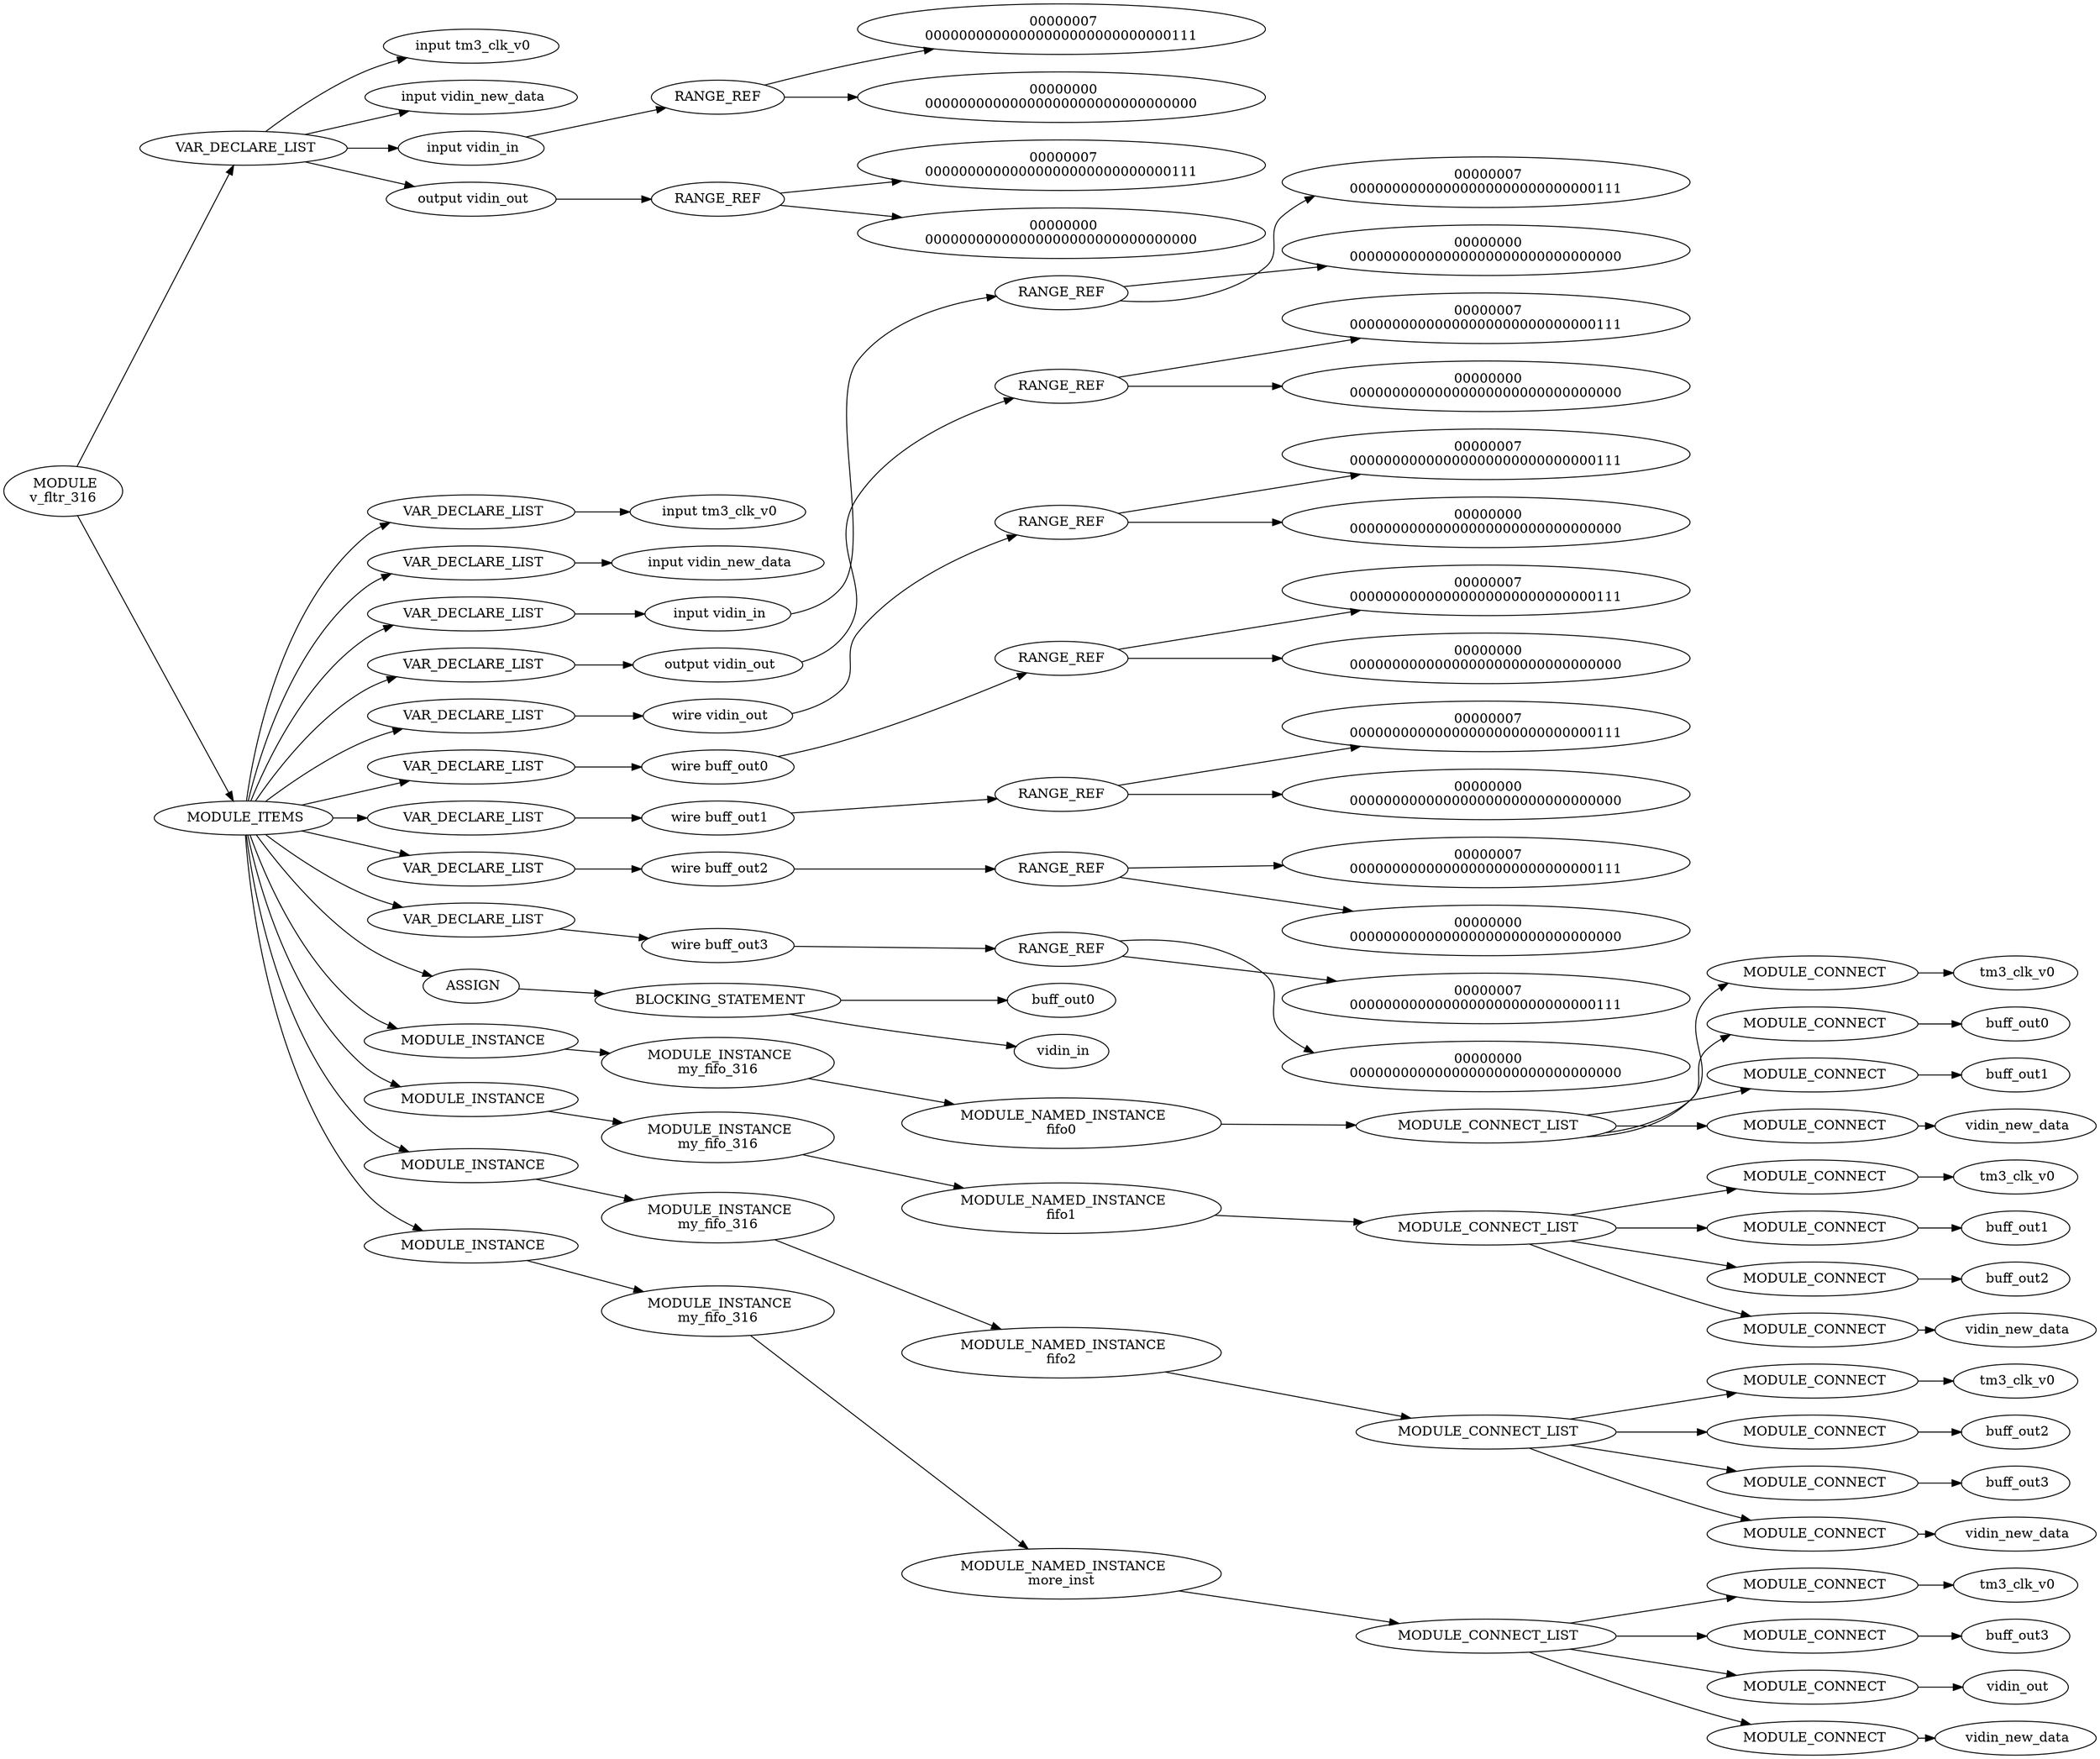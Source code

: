 digraph G {	
rankdir=LR;	
ranksep=.25;
	0 [label=< MODULE<br/>v_fltr_316>];
	1 [label=< VAR_DECLARE_LIST>];
	0 -> 1;
	2 [label=< input tm3_clk_v0>];
	1 -> 2;
	3 [label=< input vidin_new_data>];
	1 -> 3;
	4 [label=< input vidin_in>];
	1 -> 4;
	5 [label=<RANGE_REF>];
	4 -> 5;
	6 [label=< 00000007<br/>00000000000000000000000000000111>];
	5 -> 6;
	7 [label=< 00000000<br/>00000000000000000000000000000000>];
	5 -> 7;
	8 [label=< output vidin_out>];
	1 -> 8;
	9 [label=<RANGE_REF>];
	8 -> 9;
	10 [label=< 00000007<br/>00000000000000000000000000000111>];
	9 -> 10;
	11 [label=< 00000000<br/>00000000000000000000000000000000>];
	9 -> 11;
	12 [label=< MODULE_ITEMS>];
	0 -> 12;
	13 [label=< VAR_DECLARE_LIST>];
	12 -> 13;
	14 [label=< input tm3_clk_v0>];
	13 -> 14;
	15 [label=< VAR_DECLARE_LIST>];
	12 -> 15;
	16 [label=< input vidin_new_data>];
	15 -> 16;
	17 [label=< VAR_DECLARE_LIST>];
	12 -> 17;
	18 [label=< input vidin_in>];
	17 -> 18;
	19 [label=<RANGE_REF>];
	18 -> 19;
	20 [label=< 00000007<br/>00000000000000000000000000000111>];
	19 -> 20;
	21 [label=< 00000000<br/>00000000000000000000000000000000>];
	19 -> 21;
	22 [label=< VAR_DECLARE_LIST>];
	12 -> 22;
	23 [label=< output vidin_out>];
	22 -> 23;
	24 [label=<RANGE_REF>];
	23 -> 24;
	25 [label=< 00000007<br/>00000000000000000000000000000111>];
	24 -> 25;
	26 [label=< 00000000<br/>00000000000000000000000000000000>];
	24 -> 26;
	27 [label=< VAR_DECLARE_LIST>];
	12 -> 27;
	28 [label=< wire vidin_out>];
	27 -> 28;
	29 [label=<RANGE_REF>];
	28 -> 29;
	30 [label=< 00000007<br/>00000000000000000000000000000111>];
	29 -> 30;
	31 [label=< 00000000<br/>00000000000000000000000000000000>];
	29 -> 31;
	32 [label=< VAR_DECLARE_LIST>];
	12 -> 32;
	33 [label=< wire buff_out0>];
	32 -> 33;
	34 [label=<RANGE_REF>];
	33 -> 34;
	35 [label=< 00000007<br/>00000000000000000000000000000111>];
	34 -> 35;
	36 [label=< 00000000<br/>00000000000000000000000000000000>];
	34 -> 36;
	37 [label=< VAR_DECLARE_LIST>];
	12 -> 37;
	38 [label=< wire buff_out1>];
	37 -> 38;
	39 [label=<RANGE_REF>];
	38 -> 39;
	40 [label=< 00000007<br/>00000000000000000000000000000111>];
	39 -> 40;
	41 [label=< 00000000<br/>00000000000000000000000000000000>];
	39 -> 41;
	42 [label=< VAR_DECLARE_LIST>];
	12 -> 42;
	43 [label=< wire buff_out2>];
	42 -> 43;
	44 [label=<RANGE_REF>];
	43 -> 44;
	45 [label=< 00000007<br/>00000000000000000000000000000111>];
	44 -> 45;
	46 [label=< 00000000<br/>00000000000000000000000000000000>];
	44 -> 46;
	47 [label=< VAR_DECLARE_LIST>];
	12 -> 47;
	48 [label=< wire buff_out3>];
	47 -> 48;
	49 [label=<RANGE_REF>];
	48 -> 49;
	50 [label=< 00000007<br/>00000000000000000000000000000111>];
	49 -> 50;
	51 [label=< 00000000<br/>00000000000000000000000000000000>];
	49 -> 51;
	52 [label=< ASSIGN>];
	12 -> 52;
	53 [label=< BLOCKING_STATEMENT>];
	52 -> 53;
	54 [label=< buff_out0>];
	53 -> 54;
	55 [label=< vidin_in>];
	53 -> 55;
	56 [label=< MODULE_INSTANCE>];
	12 -> 56;
	57 [label=< MODULE_INSTANCE<br/>my_fifo_316>];
	56 -> 57;
	58 [label=< MODULE_NAMED_INSTANCE<br/>fifo0>];
	57 -> 58;
	59 [label=< MODULE_CONNECT_LIST>];
	58 -> 59;
	60 [label=< MODULE_CONNECT>];
	59 -> 60;
	61 [label=< tm3_clk_v0>];
	60 -> 61;
	62 [label=< MODULE_CONNECT>];
	59 -> 62;
	63 [label=< buff_out0>];
	62 -> 63;
	64 [label=< MODULE_CONNECT>];
	59 -> 64;
	65 [label=< buff_out1>];
	64 -> 65;
	66 [label=< MODULE_CONNECT>];
	59 -> 66;
	67 [label=< vidin_new_data>];
	66 -> 67;
	68 [label=< MODULE_INSTANCE>];
	12 -> 68;
	69 [label=< MODULE_INSTANCE<br/>my_fifo_316>];
	68 -> 69;
	70 [label=< MODULE_NAMED_INSTANCE<br/>fifo1>];
	69 -> 70;
	71 [label=< MODULE_CONNECT_LIST>];
	70 -> 71;
	72 [label=< MODULE_CONNECT>];
	71 -> 72;
	73 [label=< tm3_clk_v0>];
	72 -> 73;
	74 [label=< MODULE_CONNECT>];
	71 -> 74;
	75 [label=< buff_out1>];
	74 -> 75;
	76 [label=< MODULE_CONNECT>];
	71 -> 76;
	77 [label=< buff_out2>];
	76 -> 77;
	78 [label=< MODULE_CONNECT>];
	71 -> 78;
	79 [label=< vidin_new_data>];
	78 -> 79;
	80 [label=< MODULE_INSTANCE>];
	12 -> 80;
	81 [label=< MODULE_INSTANCE<br/>my_fifo_316>];
	80 -> 81;
	82 [label=< MODULE_NAMED_INSTANCE<br/>fifo2>];
	81 -> 82;
	83 [label=< MODULE_CONNECT_LIST>];
	82 -> 83;
	84 [label=< MODULE_CONNECT>];
	83 -> 84;
	85 [label=< tm3_clk_v0>];
	84 -> 85;
	86 [label=< MODULE_CONNECT>];
	83 -> 86;
	87 [label=< buff_out2>];
	86 -> 87;
	88 [label=< MODULE_CONNECT>];
	83 -> 88;
	89 [label=< buff_out3>];
	88 -> 89;
	90 [label=< MODULE_CONNECT>];
	83 -> 90;
	91 [label=< vidin_new_data>];
	90 -> 91;
	92 [label=< MODULE_INSTANCE>];
	12 -> 92;
	93 [label=< MODULE_INSTANCE<br/>my_fifo_316>];
	92 -> 93;
	94 [label=< MODULE_NAMED_INSTANCE<br/>more_inst>];
	93 -> 94;
	95 [label=< MODULE_CONNECT_LIST>];
	94 -> 95;
	96 [label=< MODULE_CONNECT>];
	95 -> 96;
	97 [label=< tm3_clk_v0>];
	96 -> 97;
	98 [label=< MODULE_CONNECT>];
	95 -> 98;
	99 [label=< buff_out3>];
	98 -> 99;
	100 [label=< MODULE_CONNECT>];
	95 -> 100;
	101 [label=< vidin_out>];
	100 -> 101;
	102 [label=< MODULE_CONNECT>];
	95 -> 102;
	103 [label=< vidin_new_data>];
	102 -> 103;
}
